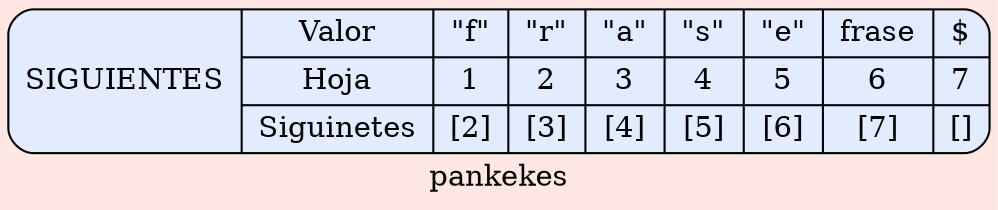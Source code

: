digraph structs { 
  bgcolor = "#FFE8E3"   
 node [shape=Mrecord fillcolor="#E3EBFF" style =filled];
label ="pankekes"
struct1 [label="SIGUIENTES| { Valor | Hoja| Siguinetes } | 
{ \"f\"| 1 | [2]}|
{ \"r\"| 2 | [3]}|
{ \"a\"| 3 | [4]}|
{ \"s\"| 4 | [5]}|
{ \"e\"| 5 | [6]}|
{ frase| 6 | [7]}|
{ $| 7 | []}
"];
 }